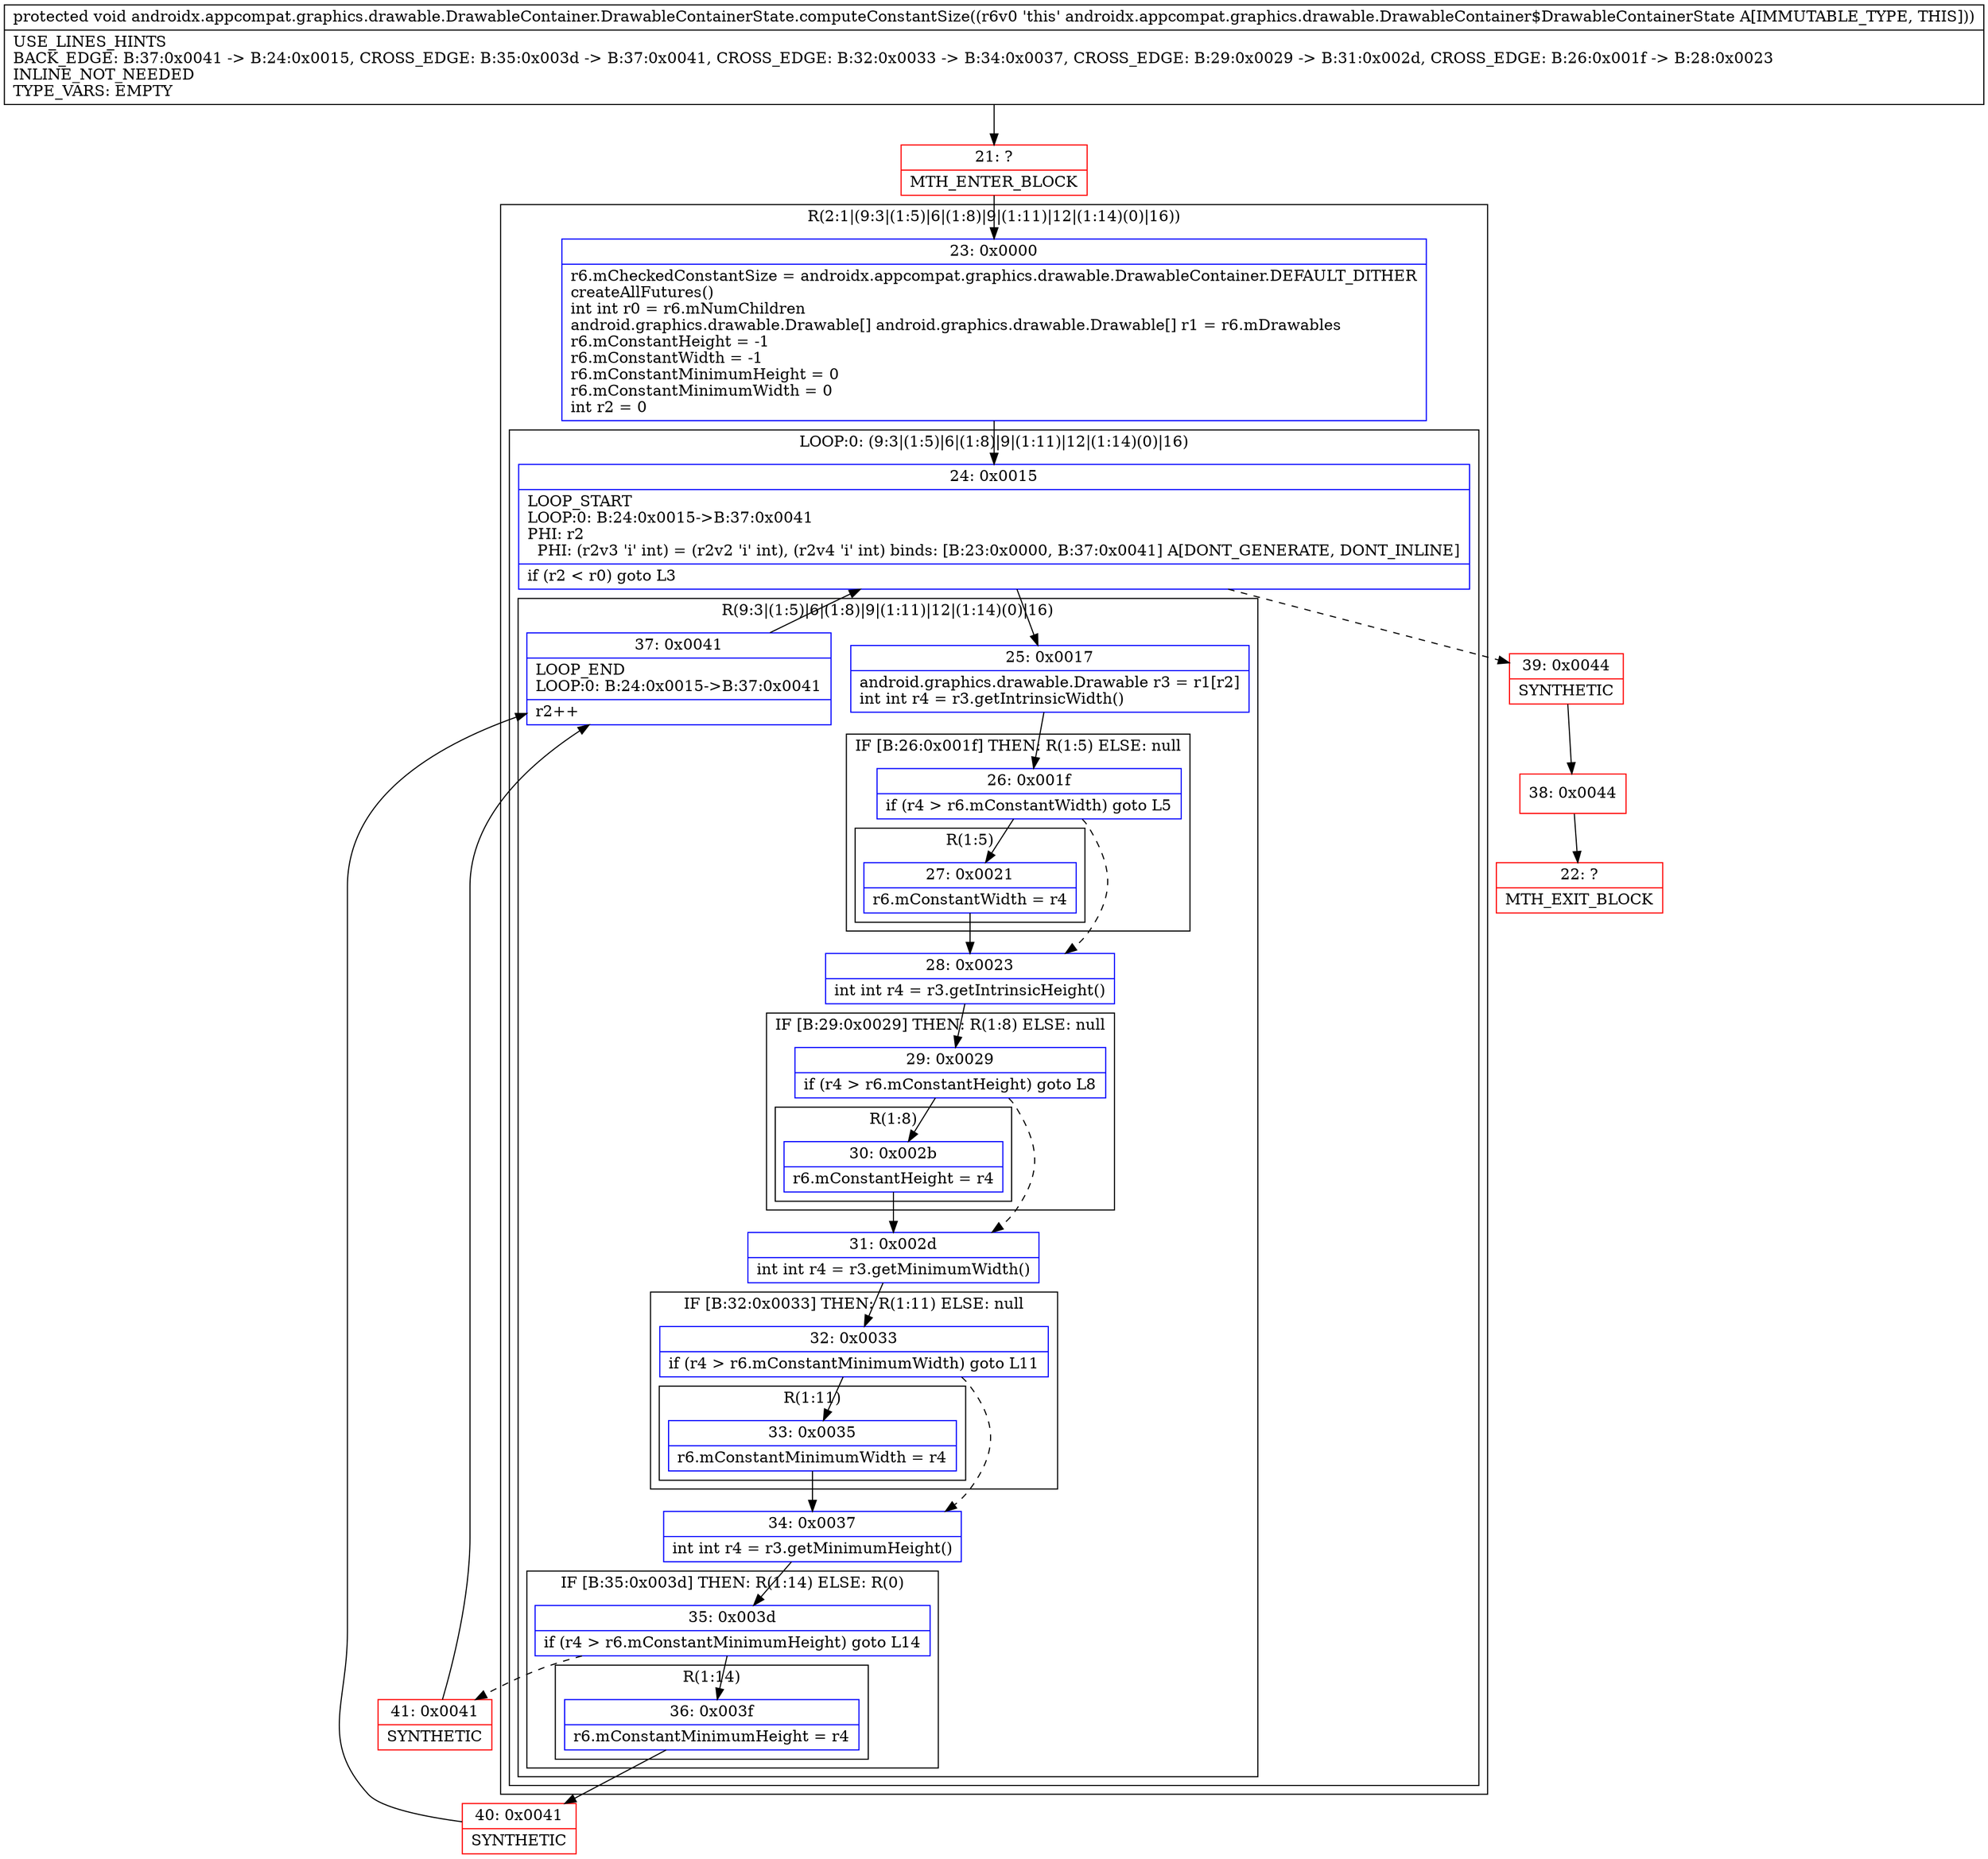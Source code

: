 digraph "CFG forandroidx.appcompat.graphics.drawable.DrawableContainer.DrawableContainerState.computeConstantSize()V" {
subgraph cluster_Region_537810604 {
label = "R(2:1|(9:3|(1:5)|6|(1:8)|9|(1:11)|12|(1:14)(0)|16))";
node [shape=record,color=blue];
Node_23 [shape=record,label="{23\:\ 0x0000|r6.mCheckedConstantSize = androidx.appcompat.graphics.drawable.DrawableContainer.DEFAULT_DITHER\lcreateAllFutures()\lint int r0 = r6.mNumChildren\landroid.graphics.drawable.Drawable[] android.graphics.drawable.Drawable[] r1 = r6.mDrawables\lr6.mConstantHeight = \-1\lr6.mConstantWidth = \-1\lr6.mConstantMinimumHeight = 0\lr6.mConstantMinimumWidth = 0\lint r2 = 0\l}"];
subgraph cluster_LoopRegion_1888744622 {
label = "LOOP:0: (9:3|(1:5)|6|(1:8)|9|(1:11)|12|(1:14)(0)|16)";
node [shape=record,color=blue];
Node_24 [shape=record,label="{24\:\ 0x0015|LOOP_START\lLOOP:0: B:24:0x0015\-\>B:37:0x0041\lPHI: r2 \l  PHI: (r2v3 'i' int) = (r2v2 'i' int), (r2v4 'i' int) binds: [B:23:0x0000, B:37:0x0041] A[DONT_GENERATE, DONT_INLINE]\l|if (r2 \< r0) goto L3\l}"];
subgraph cluster_Region_772090652 {
label = "R(9:3|(1:5)|6|(1:8)|9|(1:11)|12|(1:14)(0)|16)";
node [shape=record,color=blue];
Node_25 [shape=record,label="{25\:\ 0x0017|android.graphics.drawable.Drawable r3 = r1[r2]\lint int r4 = r3.getIntrinsicWidth()\l}"];
subgraph cluster_IfRegion_91619586 {
label = "IF [B:26:0x001f] THEN: R(1:5) ELSE: null";
node [shape=record,color=blue];
Node_26 [shape=record,label="{26\:\ 0x001f|if (r4 \> r6.mConstantWidth) goto L5\l}"];
subgraph cluster_Region_1461685302 {
label = "R(1:5)";
node [shape=record,color=blue];
Node_27 [shape=record,label="{27\:\ 0x0021|r6.mConstantWidth = r4\l}"];
}
}
Node_28 [shape=record,label="{28\:\ 0x0023|int int r4 = r3.getIntrinsicHeight()\l}"];
subgraph cluster_IfRegion_952509695 {
label = "IF [B:29:0x0029] THEN: R(1:8) ELSE: null";
node [shape=record,color=blue];
Node_29 [shape=record,label="{29\:\ 0x0029|if (r4 \> r6.mConstantHeight) goto L8\l}"];
subgraph cluster_Region_1067234608 {
label = "R(1:8)";
node [shape=record,color=blue];
Node_30 [shape=record,label="{30\:\ 0x002b|r6.mConstantHeight = r4\l}"];
}
}
Node_31 [shape=record,label="{31\:\ 0x002d|int int r4 = r3.getMinimumWidth()\l}"];
subgraph cluster_IfRegion_173530576 {
label = "IF [B:32:0x0033] THEN: R(1:11) ELSE: null";
node [shape=record,color=blue];
Node_32 [shape=record,label="{32\:\ 0x0033|if (r4 \> r6.mConstantMinimumWidth) goto L11\l}"];
subgraph cluster_Region_553815696 {
label = "R(1:11)";
node [shape=record,color=blue];
Node_33 [shape=record,label="{33\:\ 0x0035|r6.mConstantMinimumWidth = r4\l}"];
}
}
Node_34 [shape=record,label="{34\:\ 0x0037|int int r4 = r3.getMinimumHeight()\l}"];
subgraph cluster_IfRegion_686466963 {
label = "IF [B:35:0x003d] THEN: R(1:14) ELSE: R(0)";
node [shape=record,color=blue];
Node_35 [shape=record,label="{35\:\ 0x003d|if (r4 \> r6.mConstantMinimumHeight) goto L14\l}"];
subgraph cluster_Region_1912976011 {
label = "R(1:14)";
node [shape=record,color=blue];
Node_36 [shape=record,label="{36\:\ 0x003f|r6.mConstantMinimumHeight = r4\l}"];
}
subgraph cluster_Region_1551834654 {
label = "R(0)";
node [shape=record,color=blue];
}
}
Node_37 [shape=record,label="{37\:\ 0x0041|LOOP_END\lLOOP:0: B:24:0x0015\-\>B:37:0x0041\l|r2++\l}"];
}
}
}
Node_21 [shape=record,color=red,label="{21\:\ ?|MTH_ENTER_BLOCK\l}"];
Node_40 [shape=record,color=red,label="{40\:\ 0x0041|SYNTHETIC\l}"];
Node_41 [shape=record,color=red,label="{41\:\ 0x0041|SYNTHETIC\l}"];
Node_39 [shape=record,color=red,label="{39\:\ 0x0044|SYNTHETIC\l}"];
Node_38 [shape=record,color=red,label="{38\:\ 0x0044}"];
Node_22 [shape=record,color=red,label="{22\:\ ?|MTH_EXIT_BLOCK\l}"];
MethodNode[shape=record,label="{protected void androidx.appcompat.graphics.drawable.DrawableContainer.DrawableContainerState.computeConstantSize((r6v0 'this' androidx.appcompat.graphics.drawable.DrawableContainer$DrawableContainerState A[IMMUTABLE_TYPE, THIS]))  | USE_LINES_HINTS\lBACK_EDGE: B:37:0x0041 \-\> B:24:0x0015, CROSS_EDGE: B:35:0x003d \-\> B:37:0x0041, CROSS_EDGE: B:32:0x0033 \-\> B:34:0x0037, CROSS_EDGE: B:29:0x0029 \-\> B:31:0x002d, CROSS_EDGE: B:26:0x001f \-\> B:28:0x0023\lINLINE_NOT_NEEDED\lTYPE_VARS: EMPTY\l}"];
MethodNode -> Node_21;Node_23 -> Node_24;
Node_24 -> Node_25;
Node_24 -> Node_39[style=dashed];
Node_25 -> Node_26;
Node_26 -> Node_27;
Node_26 -> Node_28[style=dashed];
Node_27 -> Node_28;
Node_28 -> Node_29;
Node_29 -> Node_30;
Node_29 -> Node_31[style=dashed];
Node_30 -> Node_31;
Node_31 -> Node_32;
Node_32 -> Node_33;
Node_32 -> Node_34[style=dashed];
Node_33 -> Node_34;
Node_34 -> Node_35;
Node_35 -> Node_36;
Node_35 -> Node_41[style=dashed];
Node_36 -> Node_40;
Node_37 -> Node_24;
Node_21 -> Node_23;
Node_40 -> Node_37;
Node_41 -> Node_37;
Node_39 -> Node_38;
Node_38 -> Node_22;
}

